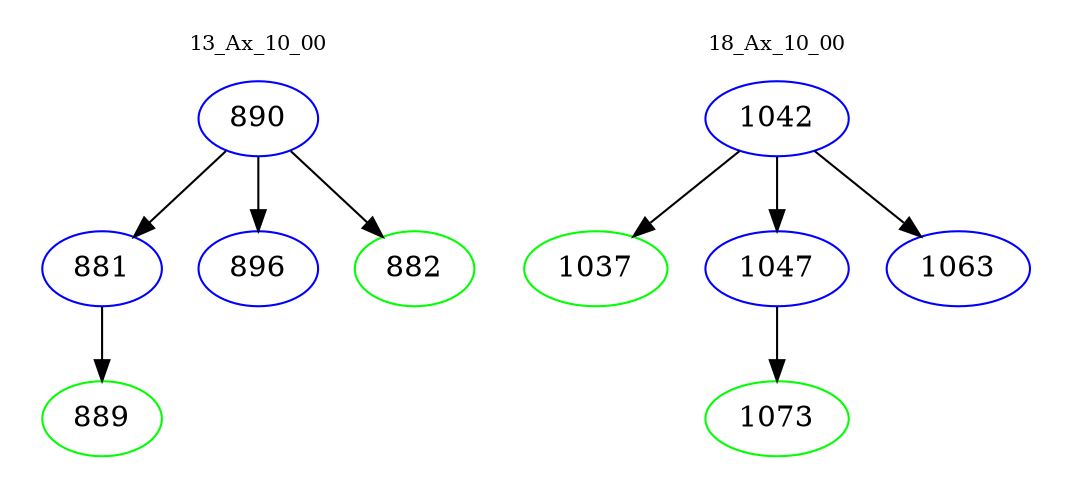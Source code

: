 digraph{
subgraph cluster_0 {
color = white
label = "13_Ax_10_00";
fontsize=10;
T0_890 [label="890", color="blue"]
T0_890 -> T0_881 [color="black"]
T0_881 [label="881", color="blue"]
T0_881 -> T0_889 [color="black"]
T0_889 [label="889", color="green"]
T0_890 -> T0_896 [color="black"]
T0_896 [label="896", color="blue"]
T0_890 -> T0_882 [color="black"]
T0_882 [label="882", color="green"]
}
subgraph cluster_1 {
color = white
label = "18_Ax_10_00";
fontsize=10;
T1_1042 [label="1042", color="blue"]
T1_1042 -> T1_1037 [color="black"]
T1_1037 [label="1037", color="green"]
T1_1042 -> T1_1047 [color="black"]
T1_1047 [label="1047", color="blue"]
T1_1047 -> T1_1073 [color="black"]
T1_1073 [label="1073", color="green"]
T1_1042 -> T1_1063 [color="black"]
T1_1063 [label="1063", color="blue"]
}
}
